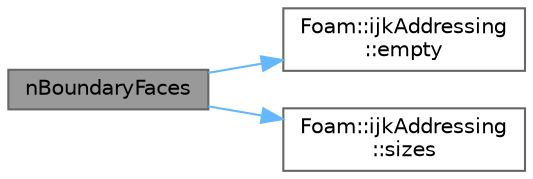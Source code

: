 digraph "nBoundaryFaces"
{
 // LATEX_PDF_SIZE
  bgcolor="transparent";
  edge [fontname=Helvetica,fontsize=10,labelfontname=Helvetica,labelfontsize=10];
  node [fontname=Helvetica,fontsize=10,shape=box,height=0.2,width=0.4];
  rankdir="LR";
  Node1 [id="Node000001",label="nBoundaryFaces",height=0.2,width=0.4,color="gray40", fillcolor="grey60", style="filled", fontcolor="black",tooltip=" "];
  Node1 -> Node2 [id="edge1_Node000001_Node000002",color="steelblue1",style="solid",tooltip=" "];
  Node2 [id="Node000002",label="Foam::ijkAddressing\l::empty",height=0.2,width=0.4,color="grey40", fillcolor="white", style="filled",URL="$classFoam_1_1ijkAddressing.html#a644718bb2fb240de962dc3c9a1fdf0dc",tooltip=" "];
  Node1 -> Node3 [id="edge2_Node000001_Node000003",color="steelblue1",style="solid",tooltip=" "];
  Node3 [id="Node000003",label="Foam::ijkAddressing\l::sizes",height=0.2,width=0.4,color="grey40", fillcolor="white", style="filled",URL="$classFoam_1_1ijkAddressing.html#a5e988067bc612b9abf04e14ee85b7322",tooltip=" "];
}
